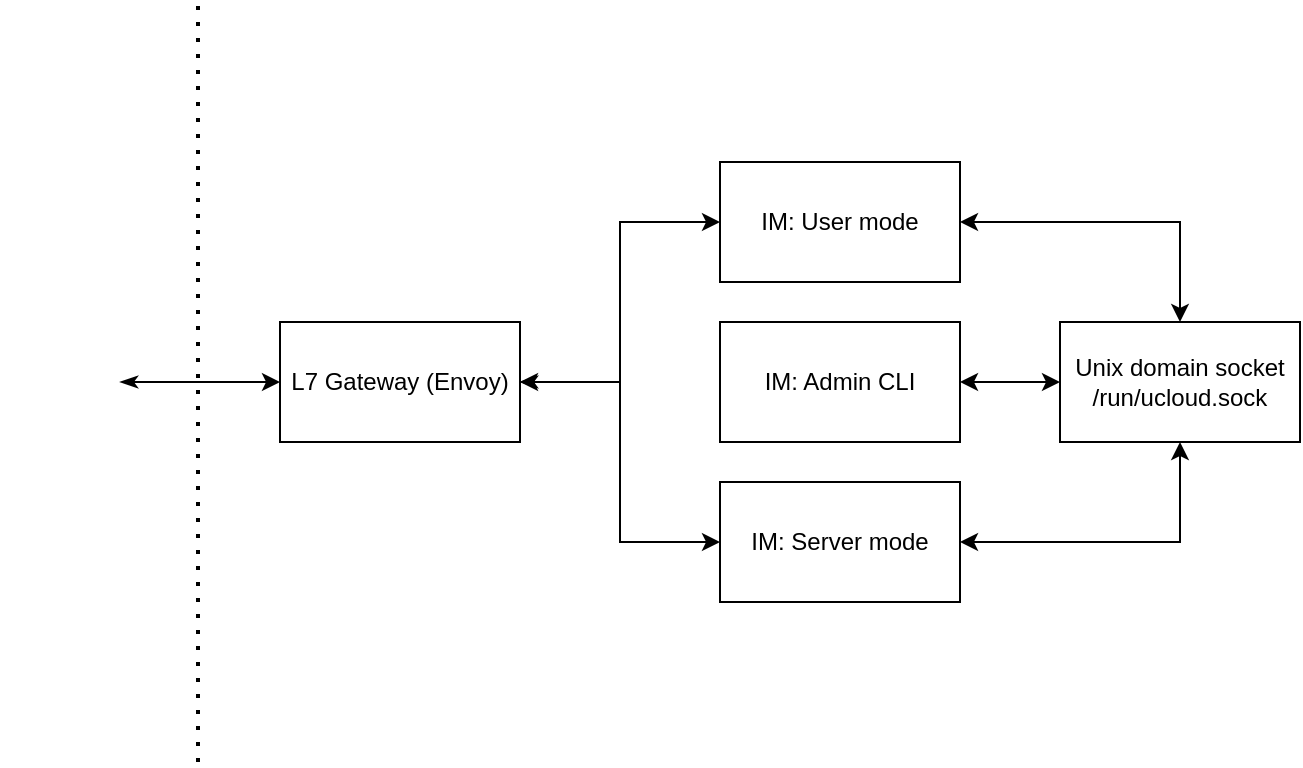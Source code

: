 <mxfile version="13.9.9" type="device" pages="3"><diagram id="xM8pwvAQmQvGDiHvXaJ4" name="Overview"><mxGraphModel dx="1102" dy="744" grid="1" gridSize="10" guides="1" tooltips="1" connect="1" arrows="1" fold="1" page="1" pageScale="1" pageWidth="2336" pageHeight="1654" math="0" shadow="0"><root><mxCell id="0"/><mxCell id="1" parent="0"/><mxCell id="3ctUqaGZDLYVsYXvem5y-11" style="edgeStyle=orthogonalEdgeStyle;rounded=0;orthogonalLoop=1;jettySize=auto;html=1;exitX=1;exitY=0.5;exitDx=0;exitDy=0;entryX=0;entryY=0.5;entryDx=0;entryDy=0;startArrow=classicThin;startFill=1;" edge="1" parent="1" source="3ctUqaGZDLYVsYXvem5y-1" target="3ctUqaGZDLYVsYXvem5y-3"><mxGeometry relative="1" as="geometry"/></mxCell><mxCell id="3ctUqaGZDLYVsYXvem5y-12" style="edgeStyle=orthogonalEdgeStyle;rounded=0;orthogonalLoop=1;jettySize=auto;html=1;exitX=1;exitY=0.5;exitDx=0;exitDy=0;entryX=0;entryY=0.5;entryDx=0;entryDy=0;startArrow=classic;startFill=1;" edge="1" parent="1" source="3ctUqaGZDLYVsYXvem5y-1" target="3ctUqaGZDLYVsYXvem5y-2"><mxGeometry relative="1" as="geometry"/></mxCell><mxCell id="3ctUqaGZDLYVsYXvem5y-1" value="L7 Gateway (Envoy)" style="rounded=0;whiteSpace=wrap;html=1;" vertex="1" parent="1"><mxGeometry x="320" y="300" width="120" height="60" as="geometry"/></mxCell><mxCell id="3ctUqaGZDLYVsYXvem5y-8" style="edgeStyle=orthogonalEdgeStyle;rounded=0;orthogonalLoop=1;jettySize=auto;html=1;exitX=1;exitY=0.5;exitDx=0;exitDy=0;entryX=0.5;entryY=1;entryDx=0;entryDy=0;startArrow=classic;startFill=1;" edge="1" parent="1" source="3ctUqaGZDLYVsYXvem5y-2" target="3ctUqaGZDLYVsYXvem5y-6"><mxGeometry relative="1" as="geometry"/></mxCell><mxCell id="3ctUqaGZDLYVsYXvem5y-2" value="IM: Server mode" style="rounded=0;whiteSpace=wrap;html=1;" vertex="1" parent="1"><mxGeometry x="540" y="380" width="120" height="60" as="geometry"/></mxCell><mxCell id="3ctUqaGZDLYVsYXvem5y-7" style="edgeStyle=orthogonalEdgeStyle;rounded=0;orthogonalLoop=1;jettySize=auto;html=1;exitX=1;exitY=0.5;exitDx=0;exitDy=0;entryX=0.5;entryY=0;entryDx=0;entryDy=0;startArrow=classic;startFill=1;" edge="1" parent="1" source="3ctUqaGZDLYVsYXvem5y-3" target="3ctUqaGZDLYVsYXvem5y-6"><mxGeometry relative="1" as="geometry"/></mxCell><mxCell id="3ctUqaGZDLYVsYXvem5y-3" value="IM: User mode" style="rounded=0;whiteSpace=wrap;html=1;" vertex="1" parent="1"><mxGeometry x="540" y="220" width="120" height="60" as="geometry"/></mxCell><mxCell id="3ctUqaGZDLYVsYXvem5y-6" value="Unix domain socket&lt;br&gt;/run/ucloud.sock" style="rounded=0;whiteSpace=wrap;html=1;align=center;" vertex="1" parent="1"><mxGeometry x="710" y="300" width="120" height="60" as="geometry"/></mxCell><mxCell id="3ctUqaGZDLYVsYXvem5y-10" value="" style="edgeStyle=orthogonalEdgeStyle;rounded=0;orthogonalLoop=1;jettySize=auto;html=1;startArrow=classic;startFill=1;" edge="1" parent="1" source="3ctUqaGZDLYVsYXvem5y-9" target="3ctUqaGZDLYVsYXvem5y-6"><mxGeometry relative="1" as="geometry"/></mxCell><mxCell id="3ctUqaGZDLYVsYXvem5y-9" value="IM: Admin CLI" style="rounded=0;whiteSpace=wrap;html=1;align=center;" vertex="1" parent="1"><mxGeometry x="540" y="300" width="120" height="60" as="geometry"/></mxCell><mxCell id="3ctUqaGZDLYVsYXvem5y-13" value="" style="endArrow=none;dashed=1;html=1;dashPattern=1 3;strokeWidth=2;" edge="1" parent="1"><mxGeometry width="50" height="50" relative="1" as="geometry"><mxPoint x="279" y="520" as="sourcePoint"/><mxPoint x="279" y="140" as="targetPoint"/></mxGeometry></mxCell><mxCell id="3ctUqaGZDLYVsYXvem5y-16" value="" style="edgeStyle=orthogonalEdgeStyle;rounded=0;orthogonalLoop=1;jettySize=auto;html=1;startArrow=classicThin;startFill=1;" edge="1" parent="1" source="3ctUqaGZDLYVsYXvem5y-15" target="3ctUqaGZDLYVsYXvem5y-1"><mxGeometry relative="1" as="geometry"/></mxCell><mxCell id="3ctUqaGZDLYVsYXvem5y-15" value="" style="shape=image;verticalLabelPosition=bottom;labelBackgroundColor=#ffffff;verticalAlign=top;aspect=fixed;imageAspect=0;image=https://docs.cloud.sdu.dk/dev/_images/logo.png;" vertex="1" parent="1"><mxGeometry x="180" y="300" width="60" height="60" as="geometry"/></mxCell></root></mxGraphModel></diagram><diagram id="gWj-Tp5d0U1JZE9Guna9" name="Server Mode"><mxGraphModel dx="1102" dy="744" grid="1" gridSize="10" guides="1" tooltips="1" connect="1" arrows="1" fold="1" page="1" pageScale="1" pageWidth="2336" pageHeight="1654" math="0" shadow="0"><root><mxCell id="lNAHmFMbMvjhPDiJg0VK-0"/><mxCell id="lNAHmFMbMvjhPDiJg0VK-1" parent="lNAHmFMbMvjhPDiJg0VK-0"/><mxCell id="CDeloT6oNjG3QZirhq22-0" value="IM: Server mode" style="rounded=0;whiteSpace=wrap;html=1;align=left;verticalAlign=top;spacing=10;fontStyle=4" vertex="1" parent="lNAHmFMbMvjhPDiJg0VK-1"><mxGeometry x="240" y="120" width="530" height="340" as="geometry"/></mxCell><mxCell id="5xFE-07gfGSgYAijRx1J-0" value="Connection" style="rounded=0;whiteSpace=wrap;html=1;align=center;" vertex="1" parent="lNAHmFMbMvjhPDiJg0VK-1"><mxGeometry x="250" y="200" width="120" height="60" as="geometry"/></mxCell><mxCell id="5xFE-07gfGSgYAijRx1J-1" value="Compute (Meta)" style="rounded=0;whiteSpace=wrap;html=1;align=center;" vertex="1" parent="lNAHmFMbMvjhPDiJg0VK-1"><mxGeometry x="380" y="200" width="120" height="60" as="geometry"/></mxCell><mxCell id="5xFE-07gfGSgYAijRx1J-2" value="Storage (Meta)" style="rounded=0;whiteSpace=wrap;html=1;align=center;" vertex="1" parent="lNAHmFMbMvjhPDiJg0VK-1"><mxGeometry x="510" y="200" width="120" height="60" as="geometry"/></mxCell><mxCell id="5xFE-07gfGSgYAijRx1J-3" value="Auth: UCloud&amp;nbsp;➡️ IM" style="rounded=0;whiteSpace=wrap;html=1;align=center;" vertex="1" parent="lNAHmFMbMvjhPDiJg0VK-1"><mxGeometry x="250" y="310" width="120" height="60" as="geometry"/></mxCell><mxCell id="5xFE-07gfGSgYAijRx1J-4" value="Configuration" style="rounded=0;whiteSpace=wrap;html=1;align=center;" vertex="1" parent="lNAHmFMbMvjhPDiJg0VK-1"><mxGeometry x="380" y="310" width="120" height="60" as="geometry"/></mxCell><mxCell id="5xFE-07gfGSgYAijRx1J-5" value="RPC Server" style="rounded=0;whiteSpace=wrap;html=1;align=center;" vertex="1" parent="lNAHmFMbMvjhPDiJg0VK-1"><mxGeometry x="510" y="310" width="120" height="60" as="geometry"/></mxCell><mxCell id="5xFE-07gfGSgYAijRx1J-6" value="IPC Server" style="rounded=0;whiteSpace=wrap;html=1;align=center;" vertex="1" parent="lNAHmFMbMvjhPDiJg0VK-1"><mxGeometry x="640" y="310" width="120" height="60" as="geometry"/></mxCell><mxCell id="5xFE-07gfGSgYAijRx1J-7" value="Components" style="text;html=1;strokeColor=none;fillColor=none;align=left;verticalAlign=middle;whiteSpace=wrap;rounded=0;fontStyle=1" vertex="1" parent="lNAHmFMbMvjhPDiJg0VK-1"><mxGeometry x="250" y="280" width="510" height="20" as="geometry"/></mxCell><mxCell id="5xFE-07gfGSgYAijRx1J-8" value="Plugins" style="text;html=1;strokeColor=none;fillColor=none;align=left;verticalAlign=middle;whiteSpace=wrap;rounded=0;fontStyle=1" vertex="1" parent="lNAHmFMbMvjhPDiJg0VK-1"><mxGeometry x="250" y="170" width="510" height="20" as="geometry"/></mxCell><mxCell id="AnAXYo6p5oRkPK6sU8G_-0" value="Auth: IM&amp;nbsp;➡️ UCloud" style="rounded=0;whiteSpace=wrap;html=1;align=center;" vertex="1" parent="lNAHmFMbMvjhPDiJg0VK-1"><mxGeometry x="250" y="380" width="120" height="60" as="geometry"/></mxCell></root></mxGraphModel></diagram><diagram name="User Mode" id="qiqLB_9BZSa7S6e5xs3J"><mxGraphModel dx="2006" dy="1176" grid="1" gridSize="10" guides="1" tooltips="1" connect="1" arrows="1" fold="1" page="1" pageScale="1" pageWidth="2336" pageHeight="1654" math="0" shadow="0"><root><mxCell id="JFuTJkUPlBk6f5qm5ai4-0"/><mxCell id="JFuTJkUPlBk6f5qm5ai4-1" parent="JFuTJkUPlBk6f5qm5ai4-0"/><mxCell id="JFuTJkUPlBk6f5qm5ai4-2" value="IM: User mode" style="rounded=0;whiteSpace=wrap;html=1;align=left;verticalAlign=top;spacing=10;fontStyle=4" vertex="1" parent="JFuTJkUPlBk6f5qm5ai4-1"><mxGeometry x="240" y="120" width="530" height="280" as="geometry"/></mxCell><mxCell id="JFuTJkUPlBk6f5qm5ai4-3" value="Connection (Verify)" style="rounded=0;whiteSpace=wrap;html=1;align=center;" vertex="1" parent="JFuTJkUPlBk6f5qm5ai4-1"><mxGeometry x="250" y="200" width="120" height="60" as="geometry"/></mxCell><mxCell id="JFuTJkUPlBk6f5qm5ai4-4" value="Compute" style="rounded=0;whiteSpace=wrap;html=1;align=center;" vertex="1" parent="JFuTJkUPlBk6f5qm5ai4-1"><mxGeometry x="380" y="200" width="120" height="60" as="geometry"/></mxCell><mxCell id="JFuTJkUPlBk6f5qm5ai4-5" value="Storage" style="rounded=0;whiteSpace=wrap;html=1;align=center;" vertex="1" parent="JFuTJkUPlBk6f5qm5ai4-1"><mxGeometry x="510" y="200" width="120" height="60" as="geometry"/></mxCell><mxCell id="JFuTJkUPlBk6f5qm5ai4-6" value="Auth: UCloud&amp;nbsp;➡️ IM" style="rounded=0;whiteSpace=wrap;html=1;align=center;" vertex="1" parent="JFuTJkUPlBk6f5qm5ai4-1"><mxGeometry x="250" y="310" width="120" height="60" as="geometry"/></mxCell><mxCell id="JFuTJkUPlBk6f5qm5ai4-7" value="Configuration" style="rounded=0;whiteSpace=wrap;html=1;align=center;" vertex="1" parent="JFuTJkUPlBk6f5qm5ai4-1"><mxGeometry x="380" y="310" width="120" height="60" as="geometry"/></mxCell><mxCell id="JFuTJkUPlBk6f5qm5ai4-8" value="RPC Server" style="rounded=0;whiteSpace=wrap;html=1;align=center;" vertex="1" parent="JFuTJkUPlBk6f5qm5ai4-1"><mxGeometry x="510" y="310" width="120" height="60" as="geometry"/></mxCell><mxCell id="JFuTJkUPlBk6f5qm5ai4-10" value="Components" style="text;html=1;strokeColor=none;fillColor=none;align=left;verticalAlign=middle;whiteSpace=wrap;rounded=0;fontStyle=1" vertex="1" parent="JFuTJkUPlBk6f5qm5ai4-1"><mxGeometry x="250" y="280" width="510" height="20" as="geometry"/></mxCell><mxCell id="JFuTJkUPlBk6f5qm5ai4-11" value="Plugins" style="text;html=1;strokeColor=none;fillColor=none;align=left;verticalAlign=middle;whiteSpace=wrap;rounded=0;fontStyle=1" vertex="1" parent="JFuTJkUPlBk6f5qm5ai4-1"><mxGeometry x="250" y="170" width="510" height="20" as="geometry"/></mxCell></root></mxGraphModel></diagram></mxfile>